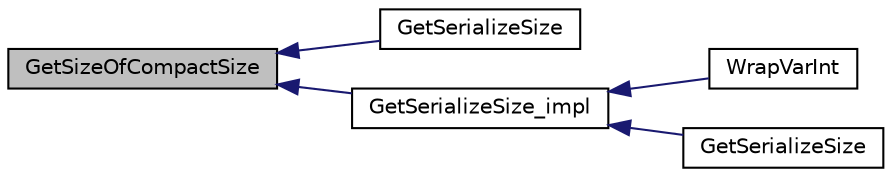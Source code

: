 digraph "GetSizeOfCompactSize"
{
  edge [fontname="Helvetica",fontsize="10",labelfontname="Helvetica",labelfontsize="10"];
  node [fontname="Helvetica",fontsize="10",shape=record];
  rankdir="LR";
  Node90 [label="GetSizeOfCompactSize",height=0.2,width=0.4,color="black", fillcolor="grey75", style="filled", fontcolor="black"];
  Node90 -> Node91 [dir="back",color="midnightblue",fontsize="10",style="solid",fontname="Helvetica"];
  Node91 [label="GetSerializeSize",height=0.2,width=0.4,color="black", fillcolor="white", style="filled",URL="$df/d9d/serialize_8h.html#af2f7bd0287726e890b7d465e09fd7f73"];
  Node90 -> Node92 [dir="back",color="midnightblue",fontsize="10",style="solid",fontname="Helvetica"];
  Node92 [label="GetSerializeSize_impl",height=0.2,width=0.4,color="black", fillcolor="white", style="filled",URL="$df/d9d/serialize_8h.html#a3bbd240ce556fd6d0006f77012177cdf"];
  Node92 -> Node93 [dir="back",color="midnightblue",fontsize="10",style="solid",fontname="Helvetica"];
  Node93 [label="WrapVarInt",height=0.2,width=0.4,color="black", fillcolor="white", style="filled",URL="$df/d9d/serialize_8h.html#a5748d9d17982b234b10a4b9e6f8e9f53"];
  Node92 -> Node94 [dir="back",color="midnightblue",fontsize="10",style="solid",fontname="Helvetica"];
  Node94 [label="GetSerializeSize",height=0.2,width=0.4,color="black", fillcolor="white", style="filled",URL="$df/d9d/serialize_8h.html#a335ff86321a72847697b886ec6a73b83"];
}
